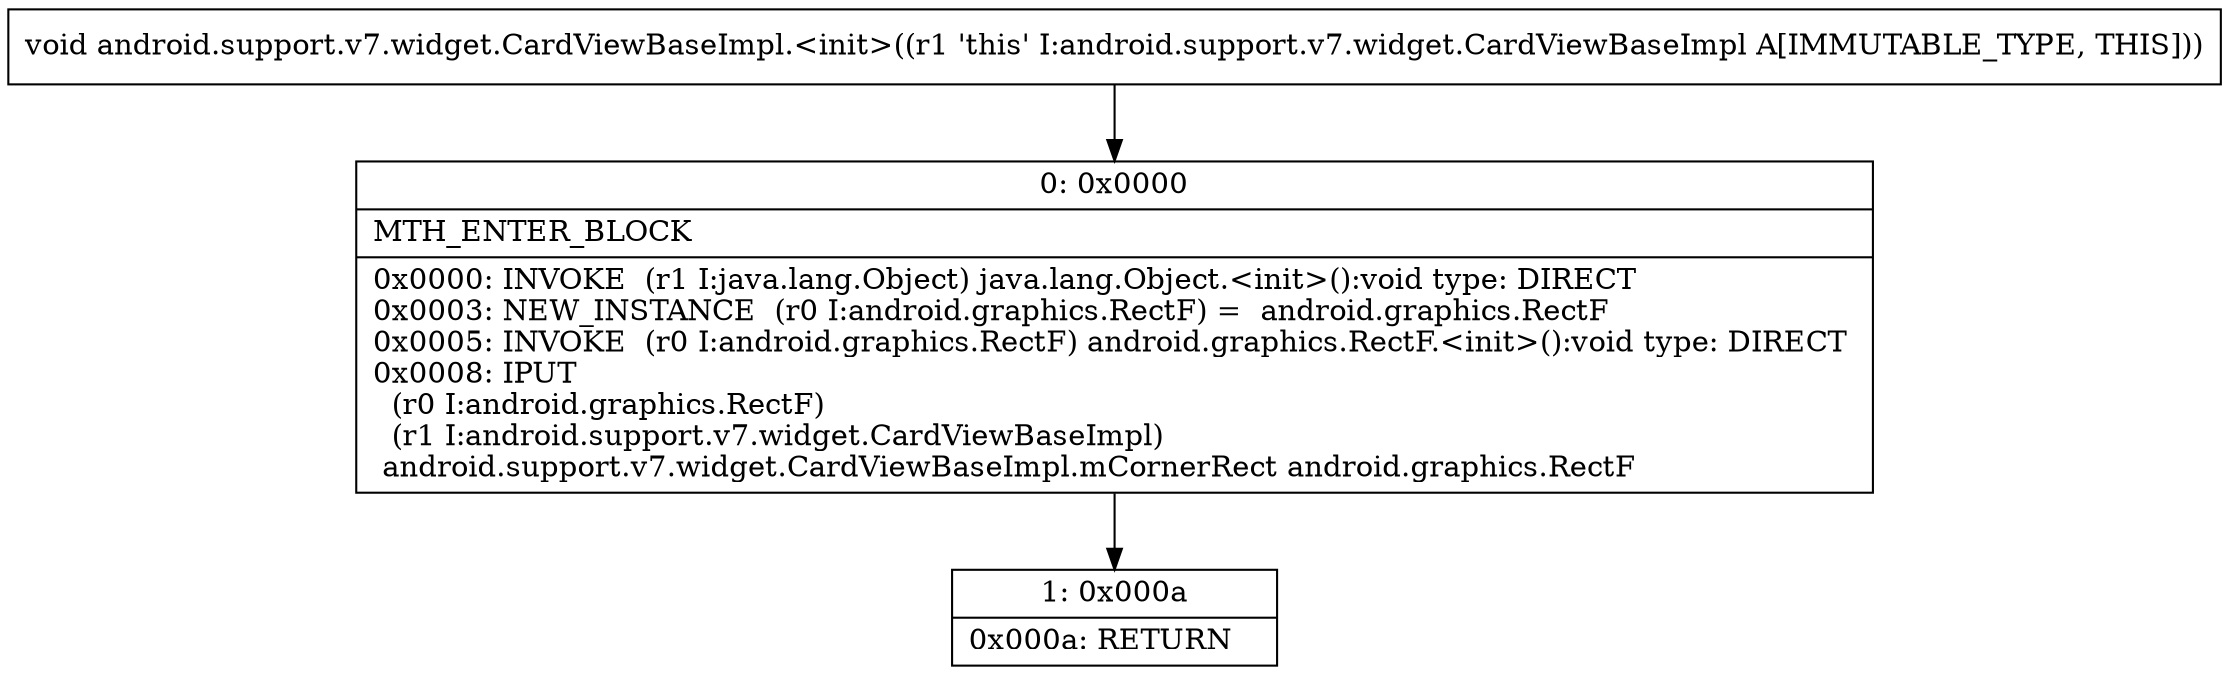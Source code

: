 digraph "CFG forandroid.support.v7.widget.CardViewBaseImpl.\<init\>()V" {
Node_0 [shape=record,label="{0\:\ 0x0000|MTH_ENTER_BLOCK\l|0x0000: INVOKE  (r1 I:java.lang.Object) java.lang.Object.\<init\>():void type: DIRECT \l0x0003: NEW_INSTANCE  (r0 I:android.graphics.RectF) =  android.graphics.RectF \l0x0005: INVOKE  (r0 I:android.graphics.RectF) android.graphics.RectF.\<init\>():void type: DIRECT \l0x0008: IPUT  \l  (r0 I:android.graphics.RectF)\l  (r1 I:android.support.v7.widget.CardViewBaseImpl)\l android.support.v7.widget.CardViewBaseImpl.mCornerRect android.graphics.RectF \l}"];
Node_1 [shape=record,label="{1\:\ 0x000a|0x000a: RETURN   \l}"];
MethodNode[shape=record,label="{void android.support.v7.widget.CardViewBaseImpl.\<init\>((r1 'this' I:android.support.v7.widget.CardViewBaseImpl A[IMMUTABLE_TYPE, THIS])) }"];
MethodNode -> Node_0;
Node_0 -> Node_1;
}

